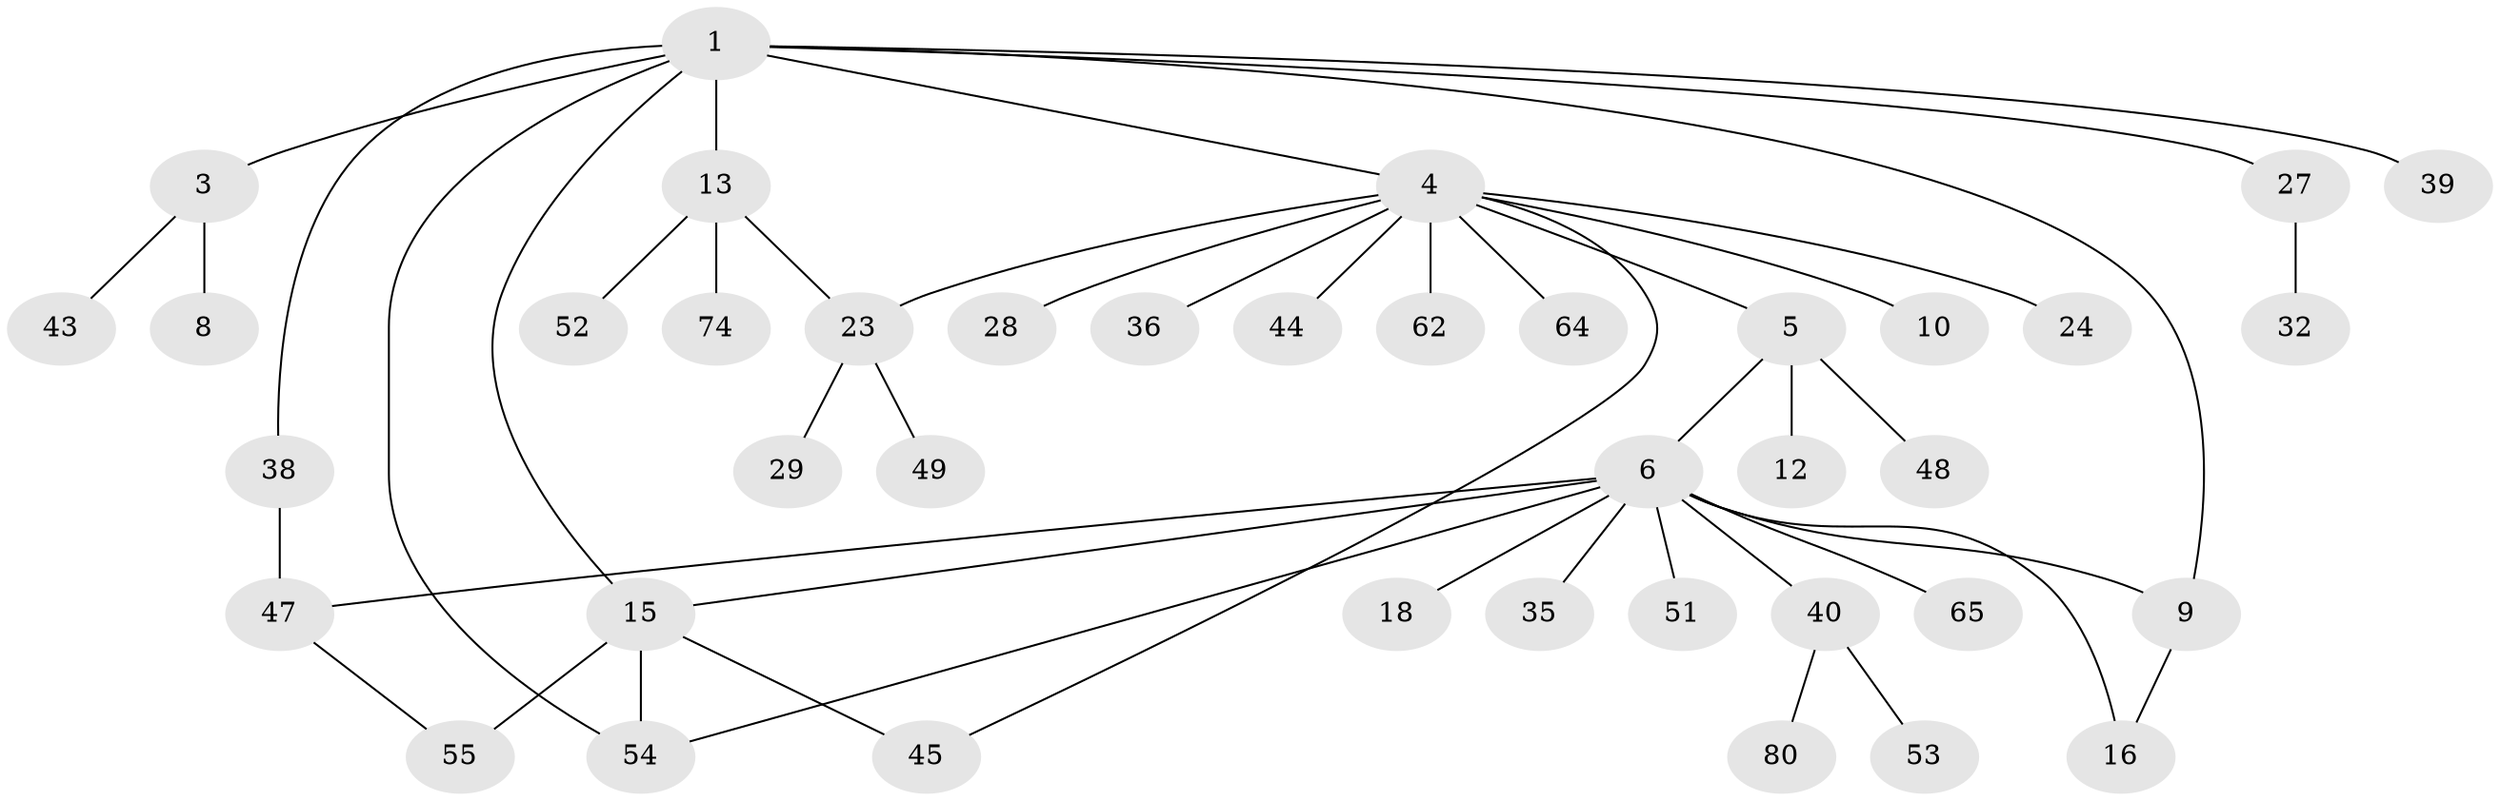 // original degree distribution, {7: 0.025, 4: 0.0875, 5: 0.025, 6: 0.025, 1: 0.3875, 2: 0.3375, 3: 0.1125}
// Generated by graph-tools (version 1.1) at 2025/13/03/09/25 04:13:19]
// undirected, 40 vertices, 48 edges
graph export_dot {
graph [start="1"]
  node [color=gray90,style=filled];
  1 [super="+2"];
  3 [super="+76+17"];
  4 [super="+21+7"];
  5 [super="+22+11"];
  6 [super="+14+30+19"];
  8;
  9 [super="+37+56"];
  10;
  12;
  13 [super="+34+26"];
  15 [super="+31"];
  16;
  18;
  23 [super="+71"];
  24 [super="+33+60"];
  27;
  28;
  29 [super="+72+73"];
  32;
  35;
  36;
  38 [super="+57"];
  39;
  40 [super="+61"];
  43;
  44;
  45 [super="+78"];
  47 [super="+50"];
  48;
  49;
  51;
  52;
  53;
  54 [super="+66"];
  55 [super="+58"];
  62;
  64;
  65;
  74;
  80;
  1 -- 4;
  1 -- 9;
  1 -- 13;
  1 -- 39;
  1 -- 54;
  1 -- 15;
  1 -- 3;
  1 -- 27;
  1 -- 38;
  3 -- 8;
  3 -- 43;
  4 -- 5;
  4 -- 36;
  4 -- 24;
  4 -- 62;
  4 -- 64;
  4 -- 28;
  4 -- 23;
  4 -- 10;
  4 -- 44;
  4 -- 45;
  5 -- 6;
  5 -- 48;
  5 -- 12;
  6 -- 40;
  6 -- 47;
  6 -- 65;
  6 -- 35;
  6 -- 9;
  6 -- 15;
  6 -- 16;
  6 -- 18;
  6 -- 51;
  6 -- 54;
  9 -- 16;
  13 -- 23;
  13 -- 74;
  13 -- 52;
  15 -- 55;
  15 -- 45;
  15 -- 54;
  23 -- 29;
  23 -- 49;
  27 -- 32;
  38 -- 47;
  40 -- 53;
  40 -- 80;
  47 -- 55;
}
